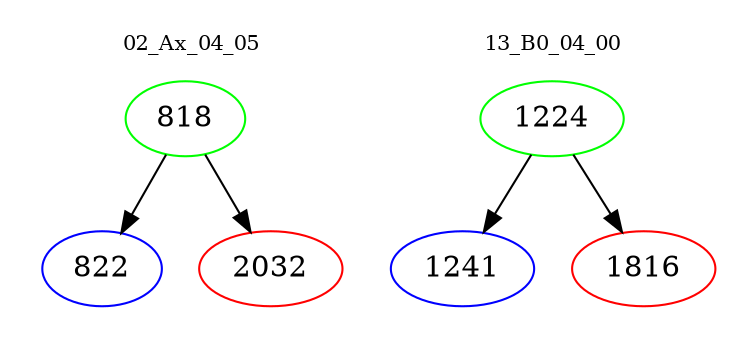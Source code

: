 digraph{
subgraph cluster_0 {
color = white
label = "02_Ax_04_05";
fontsize=10;
T0_818 [label="818", color="green"]
T0_818 -> T0_822 [color="black"]
T0_822 [label="822", color="blue"]
T0_818 -> T0_2032 [color="black"]
T0_2032 [label="2032", color="red"]
}
subgraph cluster_1 {
color = white
label = "13_B0_04_00";
fontsize=10;
T1_1224 [label="1224", color="green"]
T1_1224 -> T1_1241 [color="black"]
T1_1241 [label="1241", color="blue"]
T1_1224 -> T1_1816 [color="black"]
T1_1816 [label="1816", color="red"]
}
}

